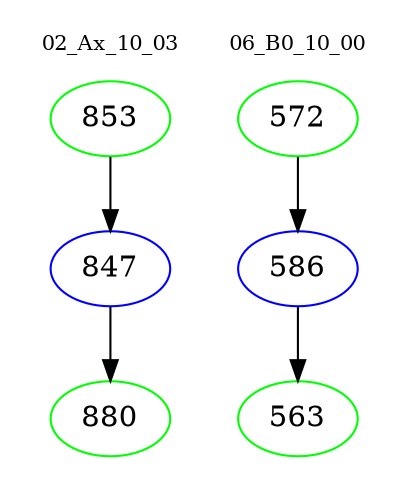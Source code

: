 digraph{
subgraph cluster_0 {
color = white
label = "02_Ax_10_03";
fontsize=10;
T0_853 [label="853", color="green"]
T0_853 -> T0_847 [color="black"]
T0_847 [label="847", color="blue"]
T0_847 -> T0_880 [color="black"]
T0_880 [label="880", color="green"]
}
subgraph cluster_1 {
color = white
label = "06_B0_10_00";
fontsize=10;
T1_572 [label="572", color="green"]
T1_572 -> T1_586 [color="black"]
T1_586 [label="586", color="blue"]
T1_586 -> T1_563 [color="black"]
T1_563 [label="563", color="green"]
}
}

